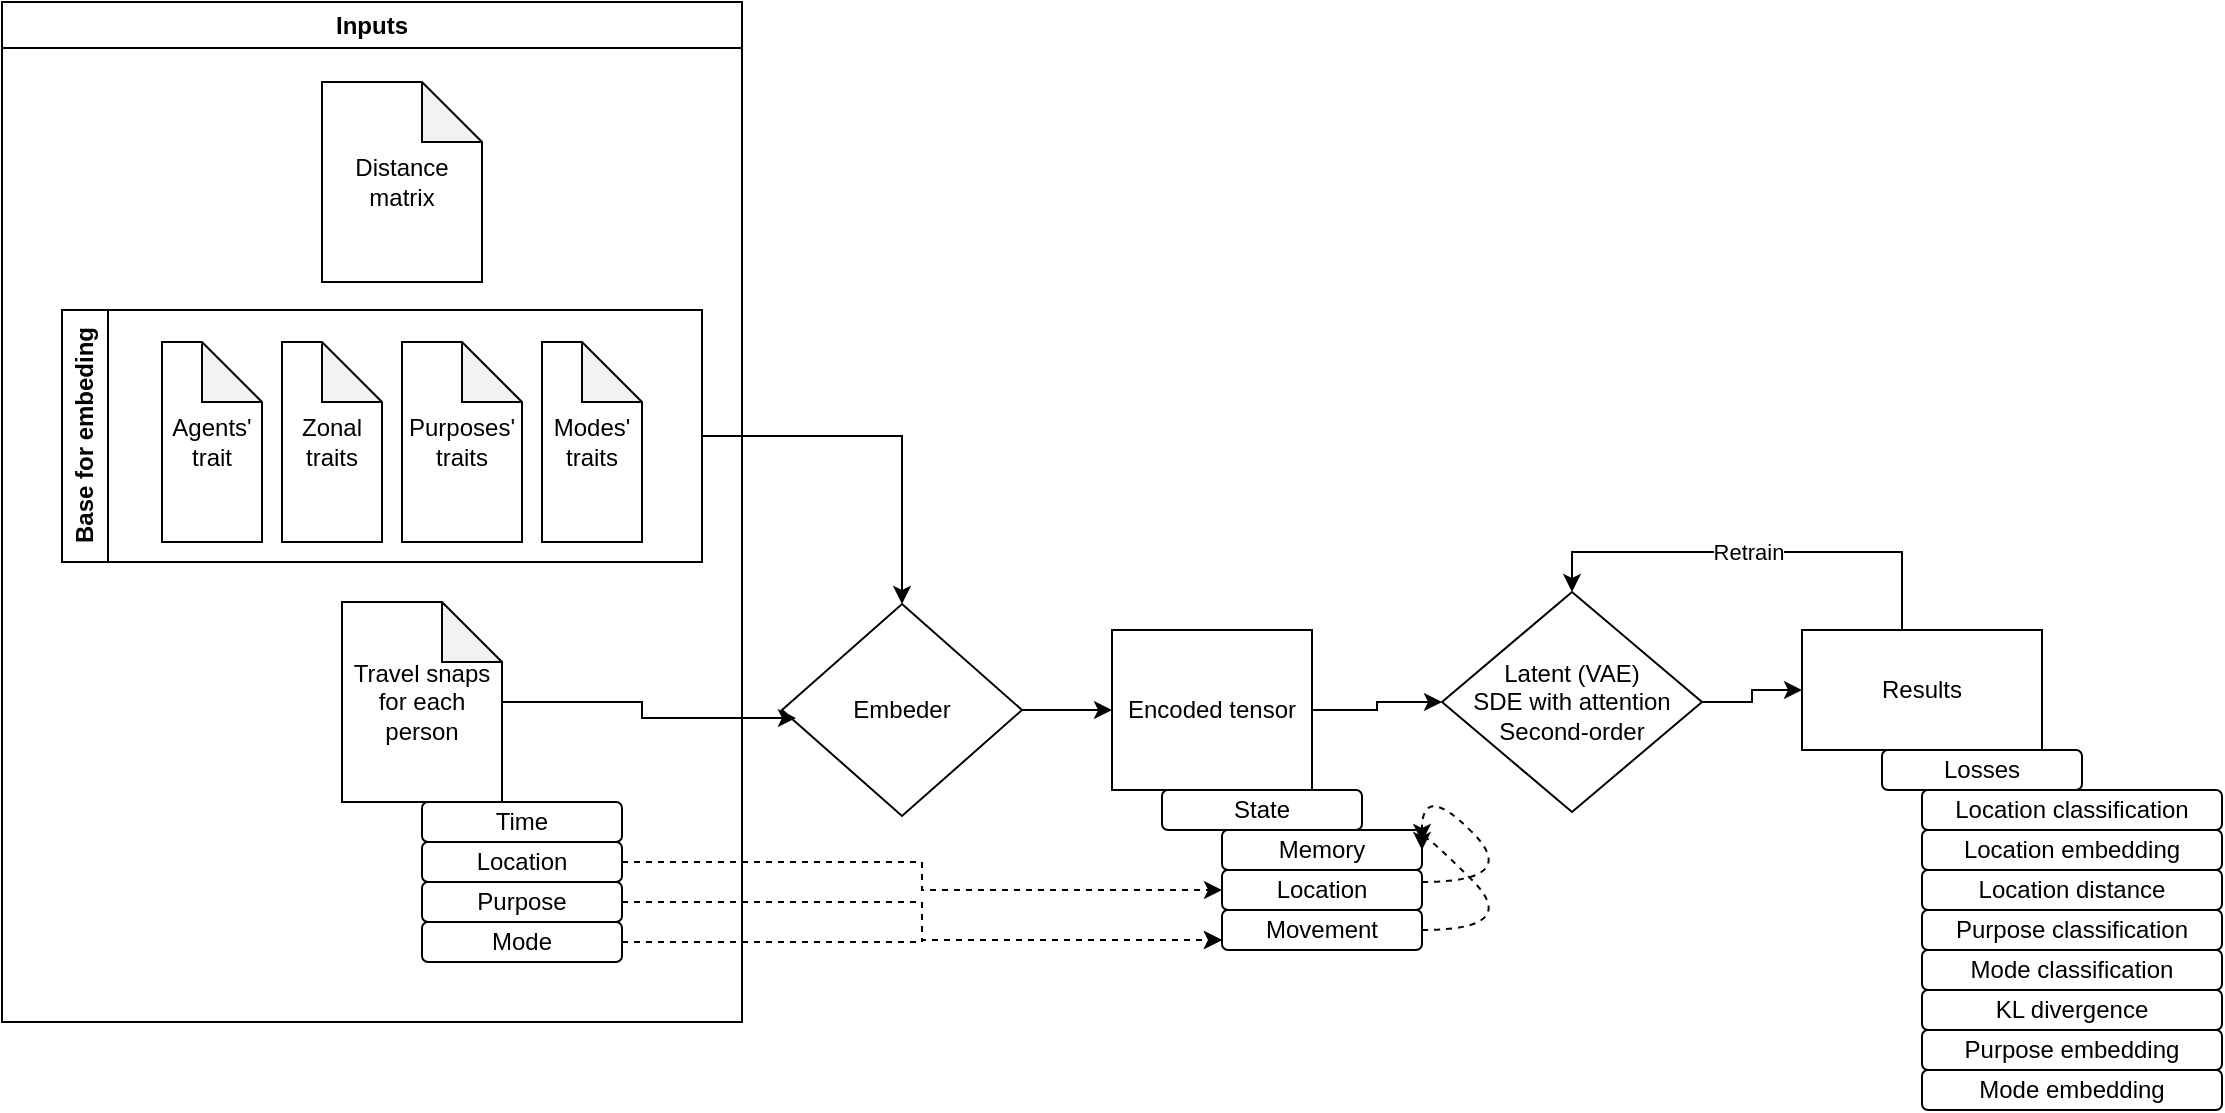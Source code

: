 <mxfile version="28.0.7">
  <diagram name="Page-1" id="kc8g3wmOdn4SRjlP_Hmx">
    <mxGraphModel dx="1123" dy="607" grid="1" gridSize="10" guides="1" tooltips="1" connect="1" arrows="1" fold="1" page="1" pageScale="1" pageWidth="1169" pageHeight="827" math="0" shadow="0">
      <root>
        <mxCell id="0" />
        <mxCell id="1" parent="0" />
        <mxCell id="uQbHU-tqNunF75M6g2QF-2" value="Distance matrix" style="shape=note;whiteSpace=wrap;html=1;backgroundOutline=1;darkOpacity=0.05;" parent="1" vertex="1">
          <mxGeometry x="190" y="100" width="80" height="100" as="geometry" />
        </mxCell>
        <mxCell id="uQbHU-tqNunF75M6g2QF-3" value="Travel snaps for each person" style="shape=note;whiteSpace=wrap;html=1;backgroundOutline=1;darkOpacity=0.05;" parent="1" vertex="1">
          <mxGeometry x="200" y="360" width="80" height="100" as="geometry" />
        </mxCell>
        <mxCell id="uQbHU-tqNunF75M6g2QF-29" style="edgeStyle=orthogonalEdgeStyle;rounded=0;orthogonalLoop=1;jettySize=auto;html=1;entryX=0;entryY=0.5;entryDx=0;entryDy=0;dashed=1;" parent="1" source="uQbHU-tqNunF75M6g2QF-6" target="uQbHU-tqNunF75M6g2QF-25" edge="1">
          <mxGeometry relative="1" as="geometry" />
        </mxCell>
        <mxCell id="uQbHU-tqNunF75M6g2QF-6" value="Location" style="rounded=1;whiteSpace=wrap;html=1;" parent="1" vertex="1">
          <mxGeometry x="240" y="480" width="100" height="20" as="geometry" />
        </mxCell>
        <mxCell id="uQbHU-tqNunF75M6g2QF-7" value="Time" style="rounded=1;whiteSpace=wrap;html=1;" parent="1" vertex="1">
          <mxGeometry x="240" y="460" width="100" height="20" as="geometry" />
        </mxCell>
        <mxCell id="uQbHU-tqNunF75M6g2QF-27" style="edgeStyle=orthogonalEdgeStyle;rounded=0;orthogonalLoop=1;jettySize=auto;html=1;entryX=0;entryY=0.75;entryDx=0;entryDy=0;dashed=1;" parent="1" source="uQbHU-tqNunF75M6g2QF-10" target="uQbHU-tqNunF75M6g2QF-26" edge="1">
          <mxGeometry relative="1" as="geometry" />
        </mxCell>
        <mxCell id="uQbHU-tqNunF75M6g2QF-10" value="Purpose" style="rounded=1;whiteSpace=wrap;html=1;" parent="1" vertex="1">
          <mxGeometry x="240" y="500" width="100" height="20" as="geometry" />
        </mxCell>
        <mxCell id="uQbHU-tqNunF75M6g2QF-28" style="edgeStyle=orthogonalEdgeStyle;rounded=0;orthogonalLoop=1;jettySize=auto;html=1;entryX=0;entryY=0.75;entryDx=0;entryDy=0;dashed=1;" parent="1" source="uQbHU-tqNunF75M6g2QF-11" target="uQbHU-tqNunF75M6g2QF-26" edge="1">
          <mxGeometry relative="1" as="geometry" />
        </mxCell>
        <mxCell id="uQbHU-tqNunF75M6g2QF-11" value="Mode" style="rounded=1;whiteSpace=wrap;html=1;" parent="1" vertex="1">
          <mxGeometry x="240" y="520" width="100" height="20" as="geometry" />
        </mxCell>
        <mxCell id="uQbHU-tqNunF75M6g2QF-20" style="edgeStyle=orthogonalEdgeStyle;rounded=0;orthogonalLoop=1;jettySize=auto;html=1;entryX=0.5;entryY=0;entryDx=0;entryDy=0;" parent="1" source="uQbHU-tqNunF75M6g2QF-15" target="uQbHU-tqNunF75M6g2QF-18" edge="1">
          <mxGeometry relative="1" as="geometry" />
        </mxCell>
        <mxCell id="uQbHU-tqNunF75M6g2QF-15" value="Base for embeding" style="swimlane;horizontal=0;whiteSpace=wrap;html=1;" parent="1" vertex="1">
          <mxGeometry x="60" y="214" width="320" height="126" as="geometry" />
        </mxCell>
        <mxCell id="uQbHU-tqNunF75M6g2QF-39" style="edgeStyle=orthogonalEdgeStyle;rounded=0;orthogonalLoop=1;jettySize=auto;html=1;" parent="1" source="uQbHU-tqNunF75M6g2QF-16" target="uQbHU-tqNunF75M6g2QF-22" edge="1">
          <mxGeometry relative="1" as="geometry" />
        </mxCell>
        <mxCell id="uQbHU-tqNunF75M6g2QF-16" value="Encoded tensor" style="rounded=0;whiteSpace=wrap;html=1;" parent="1" vertex="1">
          <mxGeometry x="585" y="374" width="100" height="80" as="geometry" />
        </mxCell>
        <mxCell id="uQbHU-tqNunF75M6g2QF-21" style="edgeStyle=orthogonalEdgeStyle;rounded=0;orthogonalLoop=1;jettySize=auto;html=1;entryX=0;entryY=0.5;entryDx=0;entryDy=0;" parent="1" source="uQbHU-tqNunF75M6g2QF-18" target="uQbHU-tqNunF75M6g2QF-16" edge="1">
          <mxGeometry relative="1" as="geometry" />
        </mxCell>
        <mxCell id="uQbHU-tqNunF75M6g2QF-18" value="Embeder" style="rhombus;whiteSpace=wrap;html=1;" parent="1" vertex="1">
          <mxGeometry x="420" y="361" width="120" height="106" as="geometry" />
        </mxCell>
        <mxCell id="uQbHU-tqNunF75M6g2QF-19" style="edgeStyle=orthogonalEdgeStyle;rounded=0;orthogonalLoop=1;jettySize=auto;html=1;entryX=0.058;entryY=0.538;entryDx=0;entryDy=0;entryPerimeter=0;" parent="1" source="uQbHU-tqNunF75M6g2QF-3" target="uQbHU-tqNunF75M6g2QF-18" edge="1">
          <mxGeometry relative="1" as="geometry" />
        </mxCell>
        <mxCell id="uQbHU-tqNunF75M6g2QF-43" style="edgeStyle=orthogonalEdgeStyle;rounded=0;orthogonalLoop=1;jettySize=auto;html=1;entryX=0;entryY=0.5;entryDx=0;entryDy=0;" parent="1" source="uQbHU-tqNunF75M6g2QF-22" target="uQbHU-tqNunF75M6g2QF-41" edge="1">
          <mxGeometry relative="1" as="geometry" />
        </mxCell>
        <mxCell id="uQbHU-tqNunF75M6g2QF-22" value="Latent (VAE) &lt;br&gt;SDE with attention&lt;br&gt;Second-order" style="rhombus;whiteSpace=wrap;html=1;" parent="1" vertex="1">
          <mxGeometry x="750" y="355" width="130" height="110" as="geometry" />
        </mxCell>
        <mxCell id="uQbHU-tqNunF75M6g2QF-23" value="State" style="rounded=1;whiteSpace=wrap;html=1;" parent="1" vertex="1">
          <mxGeometry x="610" y="454" width="100" height="20" as="geometry" />
        </mxCell>
        <mxCell id="uQbHU-tqNunF75M6g2QF-24" value="Memory" style="rounded=1;whiteSpace=wrap;html=1;" parent="1" vertex="1">
          <mxGeometry x="640" y="474" width="100" height="20" as="geometry" />
        </mxCell>
        <mxCell id="uQbHU-tqNunF75M6g2QF-25" value="Location" style="rounded=1;whiteSpace=wrap;html=1;" parent="1" vertex="1">
          <mxGeometry x="640" y="494" width="100" height="20" as="geometry" />
        </mxCell>
        <mxCell id="uQbHU-tqNunF75M6g2QF-26" value="Movement" style="rounded=1;whiteSpace=wrap;html=1;" parent="1" vertex="1">
          <mxGeometry x="640" y="514" width="100" height="20" as="geometry" />
        </mxCell>
        <mxCell id="uQbHU-tqNunF75M6g2QF-37" value="" style="curved=1;endArrow=classic;html=1;rounded=0;entryX=1;entryY=0.5;entryDx=0;entryDy=0;dashed=1;" parent="1" target="uQbHU-tqNunF75M6g2QF-24" edge="1">
          <mxGeometry width="50" height="50" relative="1" as="geometry">
            <mxPoint x="740" y="524" as="sourcePoint" />
            <mxPoint x="790" y="474" as="targetPoint" />
            <Array as="points">
              <mxPoint x="790" y="524" />
              <mxPoint x="740" y="474" />
            </Array>
          </mxGeometry>
        </mxCell>
        <mxCell id="uQbHU-tqNunF75M6g2QF-38" value="" style="curved=1;endArrow=classic;html=1;rounded=0;dashed=1;" parent="1" edge="1">
          <mxGeometry width="50" height="50" relative="1" as="geometry">
            <mxPoint x="740" y="500" as="sourcePoint" />
            <mxPoint x="740" y="480" as="targetPoint" />
            <Array as="points">
              <mxPoint x="790" y="500" />
              <mxPoint x="740" y="450" />
            </Array>
          </mxGeometry>
        </mxCell>
        <mxCell id="uQbHU-tqNunF75M6g2QF-44" style="edgeStyle=orthogonalEdgeStyle;rounded=0;orthogonalLoop=1;jettySize=auto;html=1;entryX=0.5;entryY=0;entryDx=0;entryDy=0;" parent="1" source="uQbHU-tqNunF75M6g2QF-41" target="uQbHU-tqNunF75M6g2QF-22" edge="1">
          <mxGeometry relative="1" as="geometry">
            <Array as="points">
              <mxPoint x="980" y="335" />
              <mxPoint x="815" y="335" />
            </Array>
          </mxGeometry>
        </mxCell>
        <mxCell id="uQbHU-tqNunF75M6g2QF-45" value="Retrain" style="edgeLabel;html=1;align=center;verticalAlign=middle;resizable=0;points=[];" parent="uQbHU-tqNunF75M6g2QF-44" vertex="1" connectable="0">
          <mxGeometry x="0.034" relative="1" as="geometry">
            <mxPoint as="offset" />
          </mxGeometry>
        </mxCell>
        <mxCell id="uQbHU-tqNunF75M6g2QF-41" value="Results" style="rounded=0;whiteSpace=wrap;html=1;" parent="1" vertex="1">
          <mxGeometry x="930" y="374" width="120" height="60" as="geometry" />
        </mxCell>
        <mxCell id="uQbHU-tqNunF75M6g2QF-42" value="Location classification" style="rounded=1;whiteSpace=wrap;html=1;" parent="1" vertex="1">
          <mxGeometry x="990" y="454" width="150" height="20" as="geometry" />
        </mxCell>
        <mxCell id="uQbHU-tqNunF75M6g2QF-46" value="Location embedding" style="rounded=1;whiteSpace=wrap;html=1;" parent="1" vertex="1">
          <mxGeometry x="990" y="474" width="150" height="20" as="geometry" />
        </mxCell>
        <mxCell id="uQbHU-tqNunF75M6g2QF-47" value="Location distance" style="rounded=1;whiteSpace=wrap;html=1;" parent="1" vertex="1">
          <mxGeometry x="990" y="494" width="150" height="20" as="geometry" />
        </mxCell>
        <mxCell id="uQbHU-tqNunF75M6g2QF-48" value="Purpose classification" style="rounded=1;whiteSpace=wrap;html=1;" parent="1" vertex="1">
          <mxGeometry x="990" y="514" width="150" height="20" as="geometry" />
        </mxCell>
        <mxCell id="uQbHU-tqNunF75M6g2QF-49" value="Mode classification" style="rounded=1;whiteSpace=wrap;html=1;" parent="1" vertex="1">
          <mxGeometry x="990" y="534" width="150" height="20" as="geometry" />
        </mxCell>
        <mxCell id="uQbHU-tqNunF75M6g2QF-50" value="KL divergence" style="rounded=1;whiteSpace=wrap;html=1;" parent="1" vertex="1">
          <mxGeometry x="990" y="554" width="150" height="20" as="geometry" />
        </mxCell>
        <mxCell id="uQbHU-tqNunF75M6g2QF-51" value="Losses" style="rounded=1;whiteSpace=wrap;html=1;" parent="1" vertex="1">
          <mxGeometry x="970" y="434" width="100" height="20" as="geometry" />
        </mxCell>
        <mxCell id="uQbHU-tqNunF75M6g2QF-52" value="Inputs" style="swimlane;whiteSpace=wrap;html=1;" parent="1" vertex="1">
          <mxGeometry x="30" y="60" width="370" height="510" as="geometry" />
        </mxCell>
        <mxCell id="uQbHU-tqNunF75M6g2QF-13" value="Modes&#39; traits" style="shape=note;whiteSpace=wrap;html=1;backgroundOutline=1;darkOpacity=0.05;" parent="uQbHU-tqNunF75M6g2QF-52" vertex="1">
          <mxGeometry x="270" y="170" width="50" height="100" as="geometry" />
        </mxCell>
        <mxCell id="uQbHU-tqNunF75M6g2QF-12" value="Purposes&#39; traits" style="shape=note;whiteSpace=wrap;html=1;backgroundOutline=1;darkOpacity=0.05;" parent="uQbHU-tqNunF75M6g2QF-52" vertex="1">
          <mxGeometry x="200" y="170" width="60" height="100" as="geometry" />
        </mxCell>
        <mxCell id="uQbHU-tqNunF75M6g2QF-4" value="Zonal traits" style="shape=note;whiteSpace=wrap;html=1;backgroundOutline=1;darkOpacity=0.05;" parent="uQbHU-tqNunF75M6g2QF-52" vertex="1">
          <mxGeometry x="140" y="170" width="50" height="100" as="geometry" />
        </mxCell>
        <mxCell id="OamUNK3ze7CnxMYR70iu-10" value="Agents&#39; trait" style="shape=note;whiteSpace=wrap;html=1;backgroundOutline=1;darkOpacity=0.05;" vertex="1" parent="uQbHU-tqNunF75M6g2QF-52">
          <mxGeometry x="80" y="170" width="50" height="100" as="geometry" />
        </mxCell>
        <mxCell id="OamUNK3ze7CnxMYR70iu-12" value="Purpose embedding" style="rounded=1;whiteSpace=wrap;html=1;" vertex="1" parent="1">
          <mxGeometry x="990" y="574" width="150" height="20" as="geometry" />
        </mxCell>
        <mxCell id="OamUNK3ze7CnxMYR70iu-13" value="Mode embedding" style="rounded=1;whiteSpace=wrap;html=1;" vertex="1" parent="1">
          <mxGeometry x="990" y="594" width="150" height="20" as="geometry" />
        </mxCell>
      </root>
    </mxGraphModel>
  </diagram>
</mxfile>
